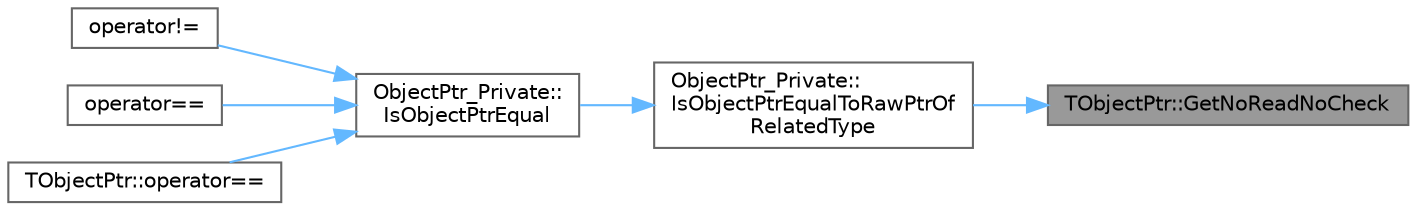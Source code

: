 digraph "TObjectPtr::GetNoReadNoCheck"
{
 // INTERACTIVE_SVG=YES
 // LATEX_PDF_SIZE
  bgcolor="transparent";
  edge [fontname=Helvetica,fontsize=10,labelfontname=Helvetica,labelfontsize=10];
  node [fontname=Helvetica,fontsize=10,shape=box,height=0.2,width=0.4];
  rankdir="RL";
  Node1 [id="Node000001",label="TObjectPtr::GetNoReadNoCheck",height=0.2,width=0.4,color="gray40", fillcolor="grey60", style="filled", fontcolor="black",tooltip=" "];
  Node1 -> Node2 [id="edge1_Node000001_Node000002",dir="back",color="steelblue1",style="solid",tooltip=" "];
  Node2 [id="Node000002",label="ObjectPtr_Private::\lIsObjectPtrEqualToRawPtrOf\lRelatedType",height=0.2,width=0.4,color="grey40", fillcolor="white", style="filled",URL="$d6/de0/namespaceObjectPtr__Private.html#a779524baad498ef4fc770f67c20f59aa",tooltip=" "];
  Node2 -> Node3 [id="edge2_Node000002_Node000003",dir="back",color="steelblue1",style="solid",tooltip=" "];
  Node3 [id="Node000003",label="ObjectPtr_Private::\lIsObjectPtrEqual",height=0.2,width=0.4,color="grey40", fillcolor="white", style="filled",URL="$d6/de0/namespaceObjectPtr__Private.html#a1f3b4eb42bacc17a610867d9949d1f60",tooltip="Perform shallow equality check between a TObjectPtr and another (non TObjectPtr) type that we can coe..."];
  Node3 -> Node4 [id="edge3_Node000003_Node000004",dir="back",color="steelblue1",style="solid",tooltip=" "];
  Node4 [id="Node000004",label="operator!=",height=0.2,width=0.4,color="grey40", fillcolor="white", style="filled",URL="$d6/d75/ObjectPtr_8h.html#acc5031c5eef6a6bf689026ccd68a7600",tooltip=" "];
  Node3 -> Node5 [id="edge4_Node000003_Node000005",dir="back",color="steelblue1",style="solid",tooltip=" "];
  Node5 [id="Node000005",label="operator==",height=0.2,width=0.4,color="grey40", fillcolor="white", style="filled",URL="$d6/d75/ObjectPtr_8h.html#a45f972f4363e347da89b134a9c31f58f",tooltip=" "];
  Node3 -> Node6 [id="edge5_Node000003_Node000006",dir="back",color="steelblue1",style="solid",tooltip=" "];
  Node6 [id="Node000006",label="TObjectPtr::operator==",height=0.2,width=0.4,color="grey40", fillcolor="white", style="filled",URL="$d4/d0b/structTObjectPtr.html#adbc89a3227cd877e9faf5ad9d4acfc0d",tooltip=" "];
}
